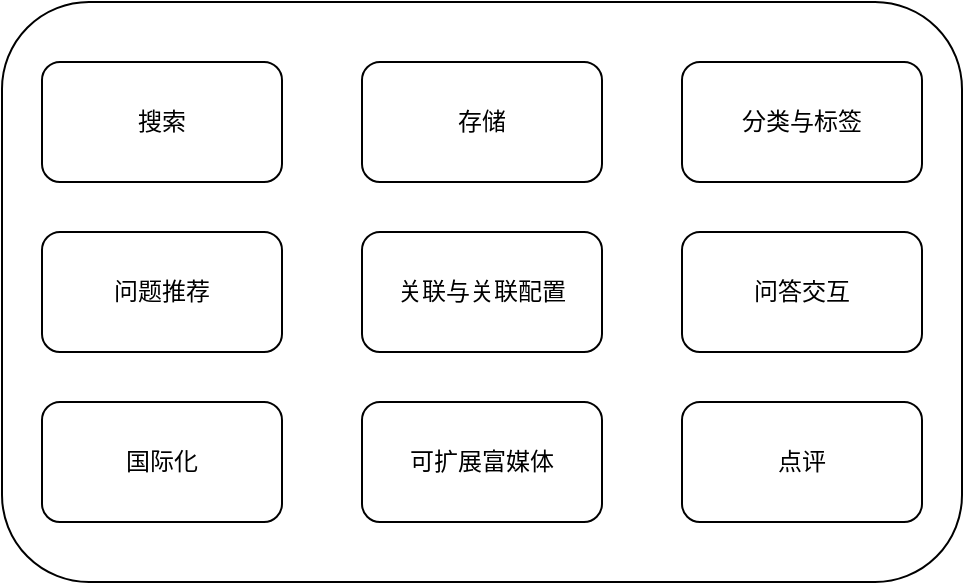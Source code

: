 <mxfile version="24.0.7" type="github">
  <diagram name="第 1 页" id="gmOqz8iHxDGcK4bJCsog">
    <mxGraphModel dx="946" dy="613" grid="1" gridSize="10" guides="1" tooltips="1" connect="1" arrows="1" fold="1" page="1" pageScale="1" pageWidth="827" pageHeight="1169" math="0" shadow="0">
      <root>
        <mxCell id="0" />
        <mxCell id="1" parent="0" />
        <mxCell id="jMHJWPtod-mKoQ7cYotK-1" value="" style="rounded=1;whiteSpace=wrap;html=1;" vertex="1" parent="1">
          <mxGeometry x="200" y="40" width="480" height="290" as="geometry" />
        </mxCell>
        <mxCell id="jMHJWPtod-mKoQ7cYotK-2" value="搜索" style="rounded=1;whiteSpace=wrap;html=1;" vertex="1" parent="1">
          <mxGeometry x="220" y="70" width="120" height="60" as="geometry" />
        </mxCell>
        <mxCell id="jMHJWPtod-mKoQ7cYotK-3" value="存储" style="rounded=1;whiteSpace=wrap;html=1;" vertex="1" parent="1">
          <mxGeometry x="380" y="70" width="120" height="60" as="geometry" />
        </mxCell>
        <mxCell id="jMHJWPtod-mKoQ7cYotK-4" value="分类与标签" style="rounded=1;whiteSpace=wrap;html=1;" vertex="1" parent="1">
          <mxGeometry x="540" y="70" width="120" height="60" as="geometry" />
        </mxCell>
        <mxCell id="jMHJWPtod-mKoQ7cYotK-5" value="问题推荐" style="rounded=1;whiteSpace=wrap;html=1;" vertex="1" parent="1">
          <mxGeometry x="220" y="155" width="120" height="60" as="geometry" />
        </mxCell>
        <mxCell id="jMHJWPtod-mKoQ7cYotK-6" value="关联与关联配置" style="rounded=1;whiteSpace=wrap;html=1;" vertex="1" parent="1">
          <mxGeometry x="380" y="155" width="120" height="60" as="geometry" />
        </mxCell>
        <mxCell id="jMHJWPtod-mKoQ7cYotK-7" value="问答交互" style="rounded=1;whiteSpace=wrap;html=1;" vertex="1" parent="1">
          <mxGeometry x="540" y="155" width="120" height="60" as="geometry" />
        </mxCell>
        <mxCell id="jMHJWPtod-mKoQ7cYotK-8" value="国际化" style="rounded=1;whiteSpace=wrap;html=1;" vertex="1" parent="1">
          <mxGeometry x="220" y="240" width="120" height="60" as="geometry" />
        </mxCell>
        <mxCell id="jMHJWPtod-mKoQ7cYotK-9" value="可扩展富媒体" style="rounded=1;whiteSpace=wrap;html=1;" vertex="1" parent="1">
          <mxGeometry x="380" y="240" width="120" height="60" as="geometry" />
        </mxCell>
        <mxCell id="jMHJWPtod-mKoQ7cYotK-10" value="点评" style="rounded=1;whiteSpace=wrap;html=1;" vertex="1" parent="1">
          <mxGeometry x="540" y="240" width="120" height="60" as="geometry" />
        </mxCell>
      </root>
    </mxGraphModel>
  </diagram>
</mxfile>
